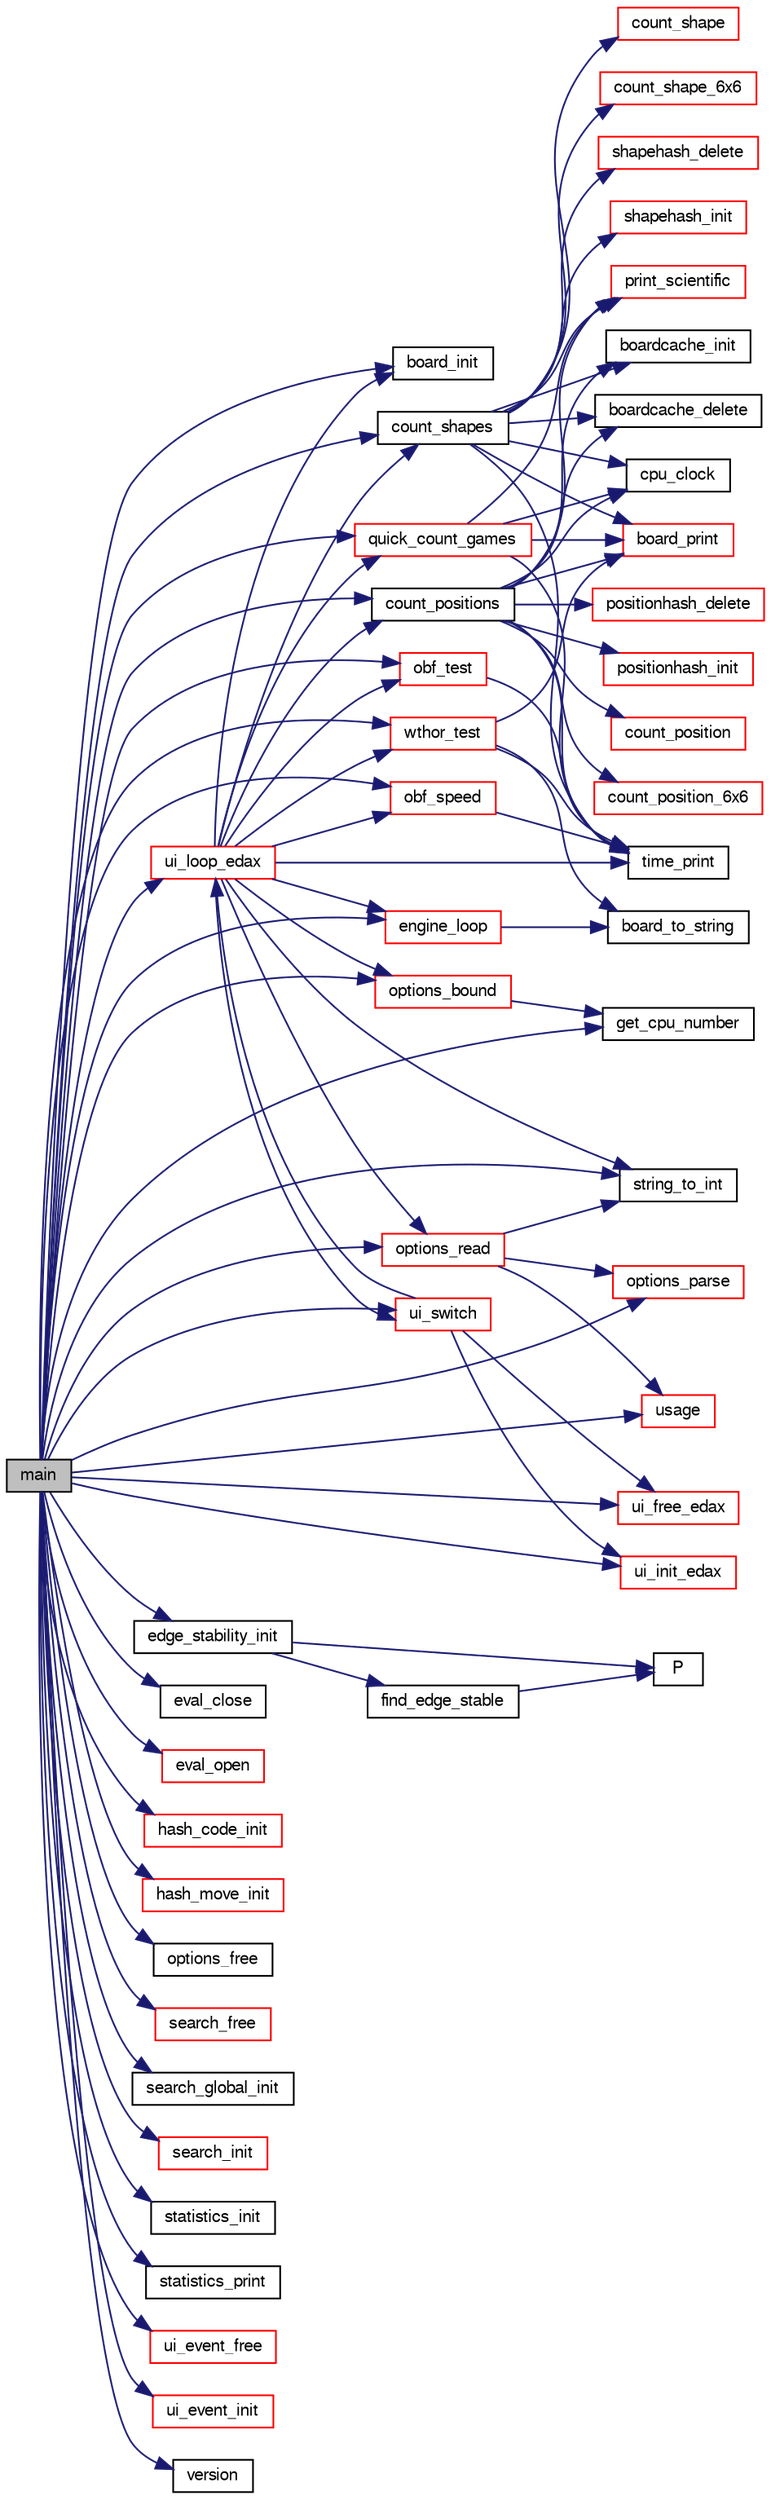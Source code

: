 digraph "main"
{
 // LATEX_PDF_SIZE
  bgcolor="transparent";
  edge [fontname="FreeSans",fontsize="10",labelfontname="FreeSans",labelfontsize="10"];
  node [fontname="FreeSans",fontsize="10",shape=record];
  rankdir="LR";
  Node1 [label="main",height=0.2,width=0.4,color="black", fillcolor="grey75", style="filled", fontcolor="black",tooltip="edax main function."];
  Node1 -> Node2 [color="midnightblue",fontsize="10",style="solid",fontname="FreeSans"];
  Node2 [label="board_init",height=0.2,width=0.4,color="black",URL="$board_8c.html#a6c63848863d9887a6b400f4bc678f31d",tooltip="Set a board to the starting position."];
  Node1 -> Node3 [color="midnightblue",fontsize="10",style="solid",fontname="FreeSans"];
  Node3 [label="count_positions",height=0.2,width=0.4,color="black",URL="$perft_8c.html#aeac89a000192cd6a852b3ef75b798d72",tooltip="Count positions."];
  Node3 -> Node4 [color="midnightblue",fontsize="10",style="solid",fontname="FreeSans"];
  Node4 [label="board_print",height=0.2,width=0.4,color="red",URL="$board_8c.html#a27ccb92684d9e7194eeb3bc34311ad55",tooltip="Print out the board."];
  Node3 -> Node11 [color="midnightblue",fontsize="10",style="solid",fontname="FreeSans"];
  Node11 [label="boardcache_delete",height=0.2,width=0.4,color="black",URL="$perft_8c.html#a09fdcfcabd79619f7f1dafdcab04a683",tooltip="Free the hash table."];
  Node3 -> Node12 [color="midnightblue",fontsize="10",style="solid",fontname="FreeSans"];
  Node12 [label="boardcache_init",height=0.2,width=0.4,color="black",URL="$perft_8c.html#a875f66834622a8a125905e4ac3e4f185",tooltip="Initialisation of the hash table."];
  Node3 -> Node13 [color="midnightblue",fontsize="10",style="solid",fontname="FreeSans"];
  Node13 [label="count_position",height=0.2,width=0.4,color="red",URL="$perft_8c.html#a2d4fe896c978bd809fa8952616362382",tooltip="Recursively count positions."];
  Node3 -> Node32 [color="midnightblue",fontsize="10",style="solid",fontname="FreeSans"];
  Node32 [label="count_position_6x6",height=0.2,width=0.4,color="red",URL="$perft_8c.html#aa337f17617f5e241b81068c5b1d53ceb",tooltip="Recursively count positions."];
  Node3 -> Node35 [color="midnightblue",fontsize="10",style="solid",fontname="FreeSans"];
  Node35 [label="cpu_clock",height=0.2,width=0.4,color="black",URL="$util_8h.html#a476050b74be66b76cf5d30c89a837798",tooltip=" "];
  Node3 -> Node36 [color="midnightblue",fontsize="10",style="solid",fontname="FreeSans"];
  Node36 [label="positionhash_delete",height=0.2,width=0.4,color="red",URL="$perft_8c.html#a54f8b7367f0e592bb862acf27a759e5c",tooltip="Free the hash table."];
  Node3 -> Node38 [color="midnightblue",fontsize="10",style="solid",fontname="FreeSans"];
  Node38 [label="positionhash_init",height=0.2,width=0.4,color="red",URL="$perft_8c.html#af979e814d4269c39c59e8affff0dc542",tooltip="Initialisation of the hash table."];
  Node3 -> Node40 [color="midnightblue",fontsize="10",style="solid",fontname="FreeSans"];
  Node40 [label="print_scientific",height=0.2,width=0.4,color="red",URL="$util_8c.html#a392ea4fada6b6568e2bdd57f3cd0dd01",tooltip="Print a value with a unit."];
  Node3 -> Node42 [color="midnightblue",fontsize="10",style="solid",fontname="FreeSans"];
  Node42 [label="time_print",height=0.2,width=0.4,color="black",URL="$util_8c.html#a0379cb7b898e08489b0dcda99430ef96",tooltip="Print time as \"D:HH:MM:SS.CC\"."];
  Node1 -> Node43 [color="midnightblue",fontsize="10",style="solid",fontname="FreeSans"];
  Node43 [label="count_shapes",height=0.2,width=0.4,color="black",URL="$perft_8c.html#ae1a42ac91b05bd8cbc864f4c1d9c7596",tooltip="Count shapes."];
  Node43 -> Node4 [color="midnightblue",fontsize="10",style="solid",fontname="FreeSans"];
  Node43 -> Node11 [color="midnightblue",fontsize="10",style="solid",fontname="FreeSans"];
  Node43 -> Node12 [color="midnightblue",fontsize="10",style="solid",fontname="FreeSans"];
  Node43 -> Node44 [color="midnightblue",fontsize="10",style="solid",fontname="FreeSans"];
  Node44 [label="count_shape",height=0.2,width=0.4,color="red",URL="$perft_8c.html#ac407862f89888ec121363c7dd9a391ee",tooltip="Recursively count shapes."];
  Node43 -> Node49 [color="midnightblue",fontsize="10",style="solid",fontname="FreeSans"];
  Node49 [label="count_shape_6x6",height=0.2,width=0.4,color="red",URL="$perft_8c.html#a5dce5b6d1c1a8586cce0ce9e16e6b833",tooltip="Recursively count shapes."];
  Node43 -> Node35 [color="midnightblue",fontsize="10",style="solid",fontname="FreeSans"];
  Node43 -> Node40 [color="midnightblue",fontsize="10",style="solid",fontname="FreeSans"];
  Node43 -> Node50 [color="midnightblue",fontsize="10",style="solid",fontname="FreeSans"];
  Node50 [label="shapehash_delete",height=0.2,width=0.4,color="red",URL="$perft_8c.html#a6faf6f18c1c8996e53f764a90bb7f71d",tooltip="Free the hash table."];
  Node43 -> Node52 [color="midnightblue",fontsize="10",style="solid",fontname="FreeSans"];
  Node52 [label="shapehash_init",height=0.2,width=0.4,color="red",URL="$perft_8c.html#ad096a3973633b85be65c85eb83ddd64b",tooltip="Initialisation of the hash table."];
  Node43 -> Node42 [color="midnightblue",fontsize="10",style="solid",fontname="FreeSans"];
  Node1 -> Node54 [color="midnightblue",fontsize="10",style="solid",fontname="FreeSans"];
  Node54 [label="edge_stability_init",height=0.2,width=0.4,color="black",URL="$board_8c.html#a68b6e76072dd152d46a26582fcd2ce13",tooltip="Initialize the edge stability tables."];
  Node54 -> Node55 [color="midnightblue",fontsize="10",style="solid",fontname="FreeSans"];
  Node55 [label="find_edge_stable",height=0.2,width=0.4,color="black",URL="$board_8c.html#a46324cf281f3068e207b8a2dddd5aef4",tooltip="search stable edge patterns."];
  Node55 -> Node10 [color="midnightblue",fontsize="10",style="solid",fontname="FreeSans"];
  Node10 [label="P",height=0.2,width=0.4,color="black",URL="$generate__flip_8c.html#a11481f01e169aee1117c83a352c22222",tooltip=" "];
  Node54 -> Node10 [color="midnightblue",fontsize="10",style="solid",fontname="FreeSans"];
  Node1 -> Node56 [color="midnightblue",fontsize="10",style="solid",fontname="FreeSans"];
  Node56 [label="engine_loop",height=0.2,width=0.4,color="red",URL="$cassio_8c.html#a3c5b977358cdb105de103ac2c2829f01",tooltip="Loop event."];
  Node56 -> Node57 [color="midnightblue",fontsize="10",style="solid",fontname="FreeSans"];
  Node57 [label="board_to_string",height=0.2,width=0.4,color="black",URL="$board_8c.html#a5f43645a89dd567f64bc91de6fed5b5a",tooltip="convert the to a compact string."];
  Node1 -> Node268 [color="midnightblue",fontsize="10",style="solid",fontname="FreeSans"];
  Node268 [label="eval_close",height=0.2,width=0.4,color="black",URL="$eval_8c.html#a127c5a0fb96c3c03c2f50e661b410dba",tooltip="Free global resources allocated to the evaluation function."];
  Node1 -> Node269 [color="midnightblue",fontsize="10",style="solid",fontname="FreeSans"];
  Node269 [label="eval_open",height=0.2,width=0.4,color="red",URL="$eval_8c.html#a77deb4443cf5c1af91d4166159ac3570",tooltip="Load the evaluation function features' weights."];
  Node1 -> Node274 [color="midnightblue",fontsize="10",style="solid",fontname="FreeSans"];
  Node274 [label="get_cpu_number",height=0.2,width=0.4,color="black",URL="$util_8c.html#a910a46f8cadec6432fb3244fd3a95d43",tooltip="Get the number of cpus or cores on the machine."];
  Node1 -> Node275 [color="midnightblue",fontsize="10",style="solid",fontname="FreeSans"];
  Node275 [label="hash_code_init",height=0.2,width=0.4,color="red",URL="$hash-lock-free_8c.html#af907e72587db645709534fcd05e6083a",tooltip="Initialize global hash code data."];
  Node1 -> Node276 [color="midnightblue",fontsize="10",style="solid",fontname="FreeSans"];
  Node276 [label="hash_move_init",height=0.2,width=0.4,color="red",URL="$hash-lock-free_8c.html#ac070cf03d8da10ff5e813f165cd8312d",tooltip="Initialize global hash move data."];
  Node1 -> Node277 [color="midnightblue",fontsize="10",style="solid",fontname="FreeSans"];
  Node277 [label="obf_speed",height=0.2,width=0.4,color="red",URL="$obftest_8c.html#a07fd9cdb993c22a9de285e054331e4e4",tooltip="Test edax speed by running for at least 1 minutes on problems deeper and deeper."];
  Node277 -> Node42 [color="midnightblue",fontsize="10",style="solid",fontname="FreeSans"];
  Node1 -> Node287 [color="midnightblue",fontsize="10",style="solid",fontname="FreeSans"];
  Node287 [label="obf_test",height=0.2,width=0.4,color="red",URL="$obftest_8c.html#af8974909ba686b74a0620bdcc7ef5f81",tooltip="Test an OBF file."];
  Node287 -> Node42 [color="midnightblue",fontsize="10",style="solid",fontname="FreeSans"];
  Node1 -> Node292 [color="midnightblue",fontsize="10",style="solid",fontname="FreeSans"];
  Node292 [label="options_bound",height=0.2,width=0.4,color="red",URL="$options_8c.html#af57f2161484c8873782f47319534bf75",tooltip="Keep options between realistic values."];
  Node292 -> Node274 [color="midnightblue",fontsize="10",style="solid",fontname="FreeSans"];
  Node1 -> Node293 [color="midnightblue",fontsize="10",style="solid",fontname="FreeSans"];
  Node293 [label="options_free",height=0.2,width=0.4,color="black",URL="$options_8c.html#a3c65f342f8d293c6ab8aa2cc0e8beac2",tooltip="free allocated resources."];
  Node1 -> Node294 [color="midnightblue",fontsize="10",style="solid",fontname="FreeSans"];
  Node294 [label="options_parse",height=0.2,width=0.4,color="red",URL="$options_8c.html#af1c6b2900c17be817795401ee70e0901",tooltip="parse options from a file"];
  Node1 -> Node296 [color="midnightblue",fontsize="10",style="solid",fontname="FreeSans"];
  Node296 [label="options_read",height=0.2,width=0.4,color="red",URL="$options_8c.html#abd70399170415e56d89b303e3ecf7f5a",tooltip="Read an option."];
  Node296 -> Node294 [color="midnightblue",fontsize="10",style="solid",fontname="FreeSans"];
  Node296 -> Node299 [color="midnightblue",fontsize="10",style="solid",fontname="FreeSans"];
  Node299 [label="string_to_int",height=0.2,width=0.4,color="black",URL="$util_8c.html#a892b51d59129915627472acdf3265d3b",tooltip="Convert a string into an integer."];
  Node296 -> Node302 [color="midnightblue",fontsize="10",style="solid",fontname="FreeSans"];
  Node302 [label="usage",height=0.2,width=0.4,color="red",URL="$main_8c.html#ae8605e2b78cd4a81b6c6b5c30cb7366a",tooltip="Programme usage."];
  Node1 -> Node304 [color="midnightblue",fontsize="10",style="solid",fontname="FreeSans"];
  Node304 [label="quick_count_games",height=0.2,width=0.4,color="red",URL="$perft_8c.html#a2de31ec56cd869ac4082790288cfbf56",tooltip="Count games."];
  Node304 -> Node4 [color="midnightblue",fontsize="10",style="solid",fontname="FreeSans"];
  Node304 -> Node35 [color="midnightblue",fontsize="10",style="solid",fontname="FreeSans"];
  Node304 -> Node40 [color="midnightblue",fontsize="10",style="solid",fontname="FreeSans"];
  Node304 -> Node42 [color="midnightblue",fontsize="10",style="solid",fontname="FreeSans"];
  Node1 -> Node221 [color="midnightblue",fontsize="10",style="solid",fontname="FreeSans"];
  Node221 [label="search_free",height=0.2,width=0.4,color="red",URL="$search_8c.html#a40c54ba43b59f852d5a56836c1a1005f",tooltip="Free the search allocated ressource."];
  Node1 -> Node312 [color="midnightblue",fontsize="10",style="solid",fontname="FreeSans"];
  Node312 [label="search_global_init",height=0.2,width=0.4,color="black",URL="$search_8c.html#a9aed9d95e312dec7f06b14953e32f667",tooltip=" "];
  Node1 -> Node226 [color="midnightblue",fontsize="10",style="solid",fontname="FreeSans"];
  Node226 [label="search_init",height=0.2,width=0.4,color="red",URL="$search_8c.html#a1b7d29da171f6927ea8212ee768f37c9",tooltip="Init the main search."];
  Node1 -> Node313 [color="midnightblue",fontsize="10",style="solid",fontname="FreeSans"];
  Node313 [label="statistics_init",height=0.2,width=0.4,color="black",URL="$stats_8c.html#a4a201b8310d7d1c38ee31035202c8ee8",tooltip="Intialization of the statistics."];
  Node1 -> Node283 [color="midnightblue",fontsize="10",style="solid",fontname="FreeSans"];
  Node283 [label="statistics_print",height=0.2,width=0.4,color="black",URL="$stats_8c.html#af15b5cd7664fb5e595189ba085486f45",tooltip="Print statistics."];
  Node1 -> Node299 [color="midnightblue",fontsize="10",style="solid",fontname="FreeSans"];
  Node1 -> Node314 [color="midnightblue",fontsize="10",style="solid",fontname="FreeSans"];
  Node314 [label="ui_event_free",height=0.2,width=0.4,color="red",URL="$ui_8c.html#accafdb393f074d3f6fd176970420f6a4",tooltip="Free events."];
  Node1 -> Node315 [color="midnightblue",fontsize="10",style="solid",fontname="FreeSans"];
  Node315 [label="ui_event_init",height=0.2,width=0.4,color="red",URL="$ui_8c.html#a3ed39c580a35eded7068d8efa819045f",tooltip="Create a new Othello User Interface."];
  Node1 -> Node320 [color="midnightblue",fontsize="10",style="solid",fontname="FreeSans"];
  Node320 [label="ui_free_edax",height=0.2,width=0.4,color="red",URL="$edax_8c.html#a8a6bd7ee8b36a8c5a43c6caccbfee76d",tooltip="free resources used by edax protocol."];
  Node1 -> Node331 [color="midnightblue",fontsize="10",style="solid",fontname="FreeSans"];
  Node331 [label="ui_init_edax",height=0.2,width=0.4,color="red",URL="$edax_8c.html#a81c315385e722ec80548a441fb48f2d1",tooltip="initialize edax protocol."];
  Node1 -> Node361 [color="midnightblue",fontsize="10",style="solid",fontname="FreeSans"];
  Node361 [label="ui_loop_edax",height=0.2,width=0.4,color="red",URL="$edax_8c.html#a2354b96c7688bae32bedb6203d672f50",tooltip="Loop event."];
  Node361 -> Node2 [color="midnightblue",fontsize="10",style="solid",fontname="FreeSans"];
  Node361 -> Node3 [color="midnightblue",fontsize="10",style="solid",fontname="FreeSans"];
  Node361 -> Node43 [color="midnightblue",fontsize="10",style="solid",fontname="FreeSans"];
  Node361 -> Node56 [color="midnightblue",fontsize="10",style="solid",fontname="FreeSans"];
  Node361 -> Node277 [color="midnightblue",fontsize="10",style="solid",fontname="FreeSans"];
  Node361 -> Node287 [color="midnightblue",fontsize="10",style="solid",fontname="FreeSans"];
  Node361 -> Node292 [color="midnightblue",fontsize="10",style="solid",fontname="FreeSans"];
  Node361 -> Node296 [color="midnightblue",fontsize="10",style="solid",fontname="FreeSans"];
  Node361 -> Node304 [color="midnightblue",fontsize="10",style="solid",fontname="FreeSans"];
  Node361 -> Node299 [color="midnightblue",fontsize="10",style="solid",fontname="FreeSans"];
  Node361 -> Node42 [color="midnightblue",fontsize="10",style="solid",fontname="FreeSans"];
  Node361 -> Node550 [color="midnightblue",fontsize="10",style="solid",fontname="FreeSans"];
  Node550 [label="ui_switch",height=0.2,width=0.4,color="red",URL="$ui_8c.html#a4234d6b0fd690186ef0ec2fc2eba2d4d",tooltip="Switch between different User Interface."];
  Node550 -> Node320 [color="midnightblue",fontsize="10",style="solid",fontname="FreeSans"];
  Node550 -> Node331 [color="midnightblue",fontsize="10",style="solid",fontname="FreeSans"];
  Node550 -> Node361 [color="midnightblue",fontsize="10",style="solid",fontname="FreeSans"];
  Node361 -> Node636 [color="midnightblue",fontsize="10",style="solid",fontname="FreeSans"];
  Node636 [label="wthor_test",height=0.2,width=0.4,color="red",URL="$base_8c.html#acd4aaf9717e79148da6c763b1c022016",tooltip="Test Search with a wthor base."];
  Node636 -> Node4 [color="midnightblue",fontsize="10",style="solid",fontname="FreeSans"];
  Node636 -> Node57 [color="midnightblue",fontsize="10",style="solid",fontname="FreeSans"];
  Node636 -> Node42 [color="midnightblue",fontsize="10",style="solid",fontname="FreeSans"];
  Node1 -> Node550 [color="midnightblue",fontsize="10",style="solid",fontname="FreeSans"];
  Node1 -> Node302 [color="midnightblue",fontsize="10",style="solid",fontname="FreeSans"];
  Node1 -> Node640 [color="midnightblue",fontsize="10",style="solid",fontname="FreeSans"];
  Node640 [label="version",height=0.2,width=0.4,color="black",URL="$main_8c.html#af986bd0575ec9b913dfab4b8422509ae",tooltip="Print version & copyright."];
  Node1 -> Node636 [color="midnightblue",fontsize="10",style="solid",fontname="FreeSans"];
}
